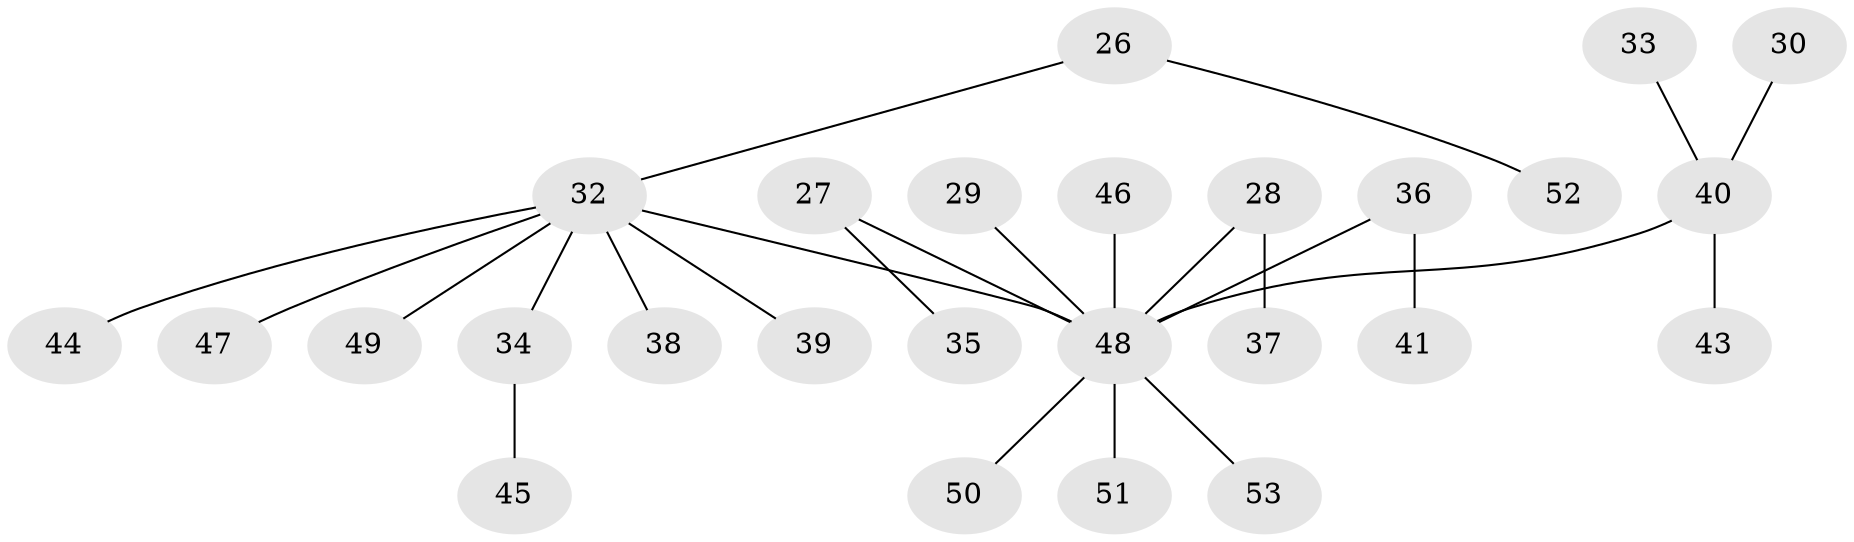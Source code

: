 // original degree distribution, {4: 0.1509433962264151, 5: 0.018867924528301886, 2: 0.32075471698113206, 1: 0.4528301886792453, 3: 0.05660377358490566}
// Generated by graph-tools (version 1.1) at 2025/56/03/04/25 21:56:22]
// undirected, 26 vertices, 25 edges
graph export_dot {
graph [start="1"]
  node [color=gray90,style=filled];
  26;
  27 [super="+14+19+23"];
  28;
  29;
  30;
  32 [super="+3+4+5+17+18+21"];
  33 [super="+24"];
  34;
  35;
  36;
  37;
  38;
  39;
  40 [super="+25"];
  41;
  43;
  44;
  45;
  46;
  47;
  48 [super="+10+11+9+12+13+15+31+42+20+22"];
  49;
  50;
  51;
  52;
  53;
  26 -- 52;
  26 -- 32;
  27 -- 48;
  27 -- 35;
  28 -- 37;
  28 -- 48;
  29 -- 48;
  30 -- 40;
  32 -- 48;
  32 -- 49;
  32 -- 34;
  32 -- 44;
  32 -- 38;
  32 -- 47;
  32 -- 39;
  33 -- 40;
  34 -- 45;
  36 -- 41;
  36 -- 48;
  40 -- 43;
  40 -- 48;
  46 -- 48;
  48 -- 53;
  48 -- 50;
  48 -- 51;
}
